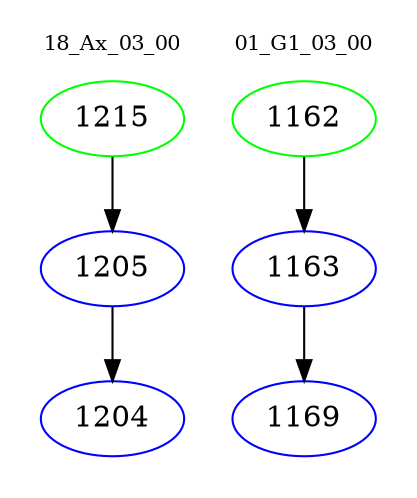 digraph{
subgraph cluster_0 {
color = white
label = "18_Ax_03_00";
fontsize=10;
T0_1215 [label="1215", color="green"]
T0_1215 -> T0_1205 [color="black"]
T0_1205 [label="1205", color="blue"]
T0_1205 -> T0_1204 [color="black"]
T0_1204 [label="1204", color="blue"]
}
subgraph cluster_1 {
color = white
label = "01_G1_03_00";
fontsize=10;
T1_1162 [label="1162", color="green"]
T1_1162 -> T1_1163 [color="black"]
T1_1163 [label="1163", color="blue"]
T1_1163 -> T1_1169 [color="black"]
T1_1169 [label="1169", color="blue"]
}
}
